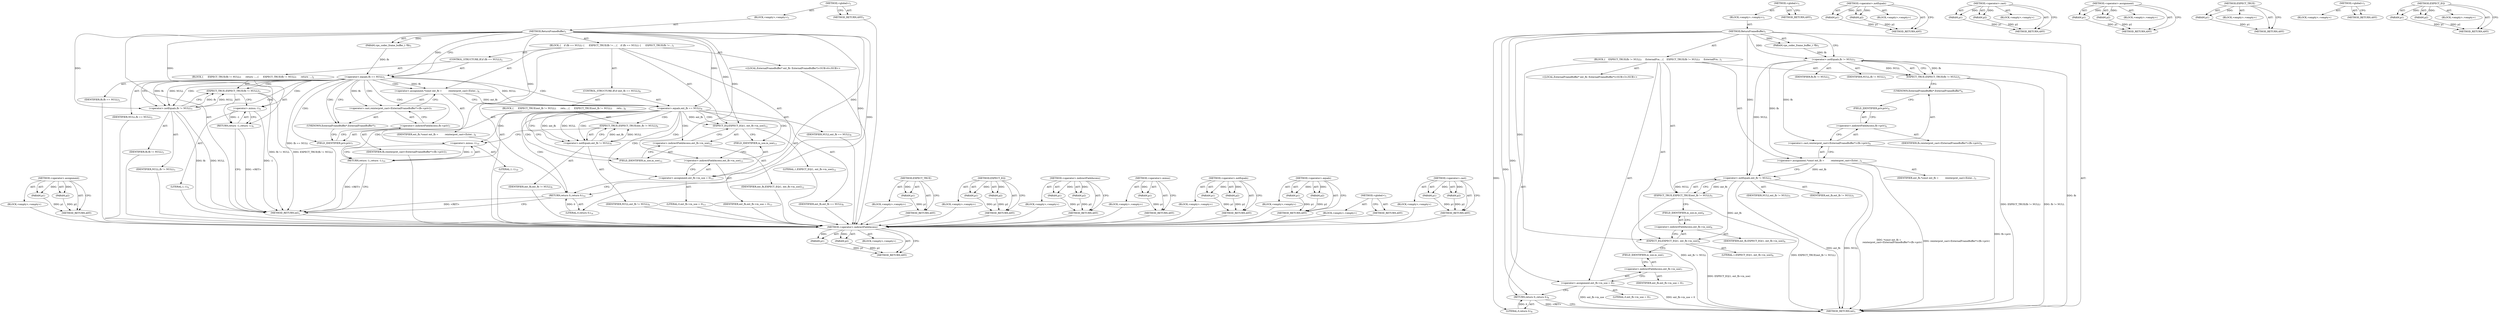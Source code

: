 digraph "&lt;operator&gt;.cast" {
vulnerable_79 [label=<(METHOD,&lt;operator&gt;.indirectFieldAccess)>];
vulnerable_80 [label=<(PARAM,p1)>];
vulnerable_81 [label=<(PARAM,p2)>];
vulnerable_82 [label=<(BLOCK,&lt;empty&gt;,&lt;empty&gt;)>];
vulnerable_83 [label=<(METHOD_RETURN,ANY)>];
vulnerable_6 [label=<(METHOD,&lt;global&gt;)<SUB>1</SUB>>];
vulnerable_7 [label=<(BLOCK,&lt;empty&gt;,&lt;empty&gt;)<SUB>1</SUB>>];
vulnerable_8 [label=<(METHOD,ReturnFrameBuffer)<SUB>1</SUB>>];
vulnerable_9 [label=<(PARAM,vpx_codec_frame_buffer_t *fb)<SUB>1</SUB>>];
vulnerable_10 [label=<(BLOCK,{
    EXPECT_TRUE(fb != NULL);
     ExternalFra...,{
    EXPECT_TRUE(fb != NULL);
     ExternalFra...)<SUB>1</SUB>>];
vulnerable_11 [label=<(EXPECT_TRUE,EXPECT_TRUE(fb != NULL))<SUB>2</SUB>>];
vulnerable_12 [label=<(&lt;operator&gt;.notEquals,fb != NULL)<SUB>2</SUB>>];
vulnerable_13 [label=<(IDENTIFIER,fb,fb != NULL)<SUB>2</SUB>>];
vulnerable_14 [label=<(IDENTIFIER,NULL,fb != NULL)<SUB>2</SUB>>];
vulnerable_15 [label="<(LOCAL,ExternalFrameBuffer* ext_fb: ExternalFrameBuffer*)<SUB>3</SUB>>"];
vulnerable_16 [label=<(&lt;operator&gt;.assignment,*const ext_fb =
         reinterpret_cast&lt;Exter...)<SUB>3</SUB>>];
vulnerable_17 [label=<(IDENTIFIER,ext_fb,*const ext_fb =
         reinterpret_cast&lt;Exter...)<SUB>3</SUB>>];
vulnerable_18 [label=<(&lt;operator&gt;.cast,reinterpret_cast&lt;ExternalFrameBuffer*&gt;(fb-&gt;priv))<SUB>4</SUB>>];
vulnerable_19 [label=<(UNKNOWN,ExternalFrameBuffer*,ExternalFrameBuffer*)<SUB>4</SUB>>];
vulnerable_20 [label=<(&lt;operator&gt;.indirectFieldAccess,fb-&gt;priv)<SUB>4</SUB>>];
vulnerable_21 [label=<(IDENTIFIER,fb,reinterpret_cast&lt;ExternalFrameBuffer*&gt;(fb-&gt;priv))<SUB>4</SUB>>];
vulnerable_22 [label=<(FIELD_IDENTIFIER,priv,priv)<SUB>4</SUB>>];
vulnerable_23 [label=<(EXPECT_TRUE,EXPECT_TRUE(ext_fb != NULL))<SUB>5</SUB>>];
vulnerable_24 [label=<(&lt;operator&gt;.notEquals,ext_fb != NULL)<SUB>5</SUB>>];
vulnerable_25 [label=<(IDENTIFIER,ext_fb,ext_fb != NULL)<SUB>5</SUB>>];
vulnerable_26 [label=<(IDENTIFIER,NULL,ext_fb != NULL)<SUB>5</SUB>>];
vulnerable_27 [label=<(EXPECT_EQ,EXPECT_EQ(1, ext_fb-&gt;in_use))<SUB>6</SUB>>];
vulnerable_28 [label=<(LITERAL,1,EXPECT_EQ(1, ext_fb-&gt;in_use))<SUB>6</SUB>>];
vulnerable_29 [label=<(&lt;operator&gt;.indirectFieldAccess,ext_fb-&gt;in_use)<SUB>6</SUB>>];
vulnerable_30 [label=<(IDENTIFIER,ext_fb,EXPECT_EQ(1, ext_fb-&gt;in_use))<SUB>6</SUB>>];
vulnerable_31 [label=<(FIELD_IDENTIFIER,in_use,in_use)<SUB>6</SUB>>];
vulnerable_32 [label=<(&lt;operator&gt;.assignment,ext_fb-&gt;in_use = 0)<SUB>7</SUB>>];
vulnerable_33 [label=<(&lt;operator&gt;.indirectFieldAccess,ext_fb-&gt;in_use)<SUB>7</SUB>>];
vulnerable_34 [label=<(IDENTIFIER,ext_fb,ext_fb-&gt;in_use = 0)<SUB>7</SUB>>];
vulnerable_35 [label=<(FIELD_IDENTIFIER,in_use,in_use)<SUB>7</SUB>>];
vulnerable_36 [label=<(LITERAL,0,ext_fb-&gt;in_use = 0)<SUB>7</SUB>>];
vulnerable_37 [label=<(RETURN,return 0;,return 0;)<SUB>8</SUB>>];
vulnerable_38 [label=<(LITERAL,0,return 0;)<SUB>8</SUB>>];
vulnerable_39 [label=<(METHOD_RETURN,int)<SUB>1</SUB>>];
vulnerable_41 [label=<(METHOD_RETURN,ANY)<SUB>1</SUB>>];
vulnerable_64 [label=<(METHOD,&lt;operator&gt;.notEquals)>];
vulnerable_65 [label=<(PARAM,p1)>];
vulnerable_66 [label=<(PARAM,p2)>];
vulnerable_67 [label=<(BLOCK,&lt;empty&gt;,&lt;empty&gt;)>];
vulnerable_68 [label=<(METHOD_RETURN,ANY)>];
vulnerable_74 [label=<(METHOD,&lt;operator&gt;.cast)>];
vulnerable_75 [label=<(PARAM,p1)>];
vulnerable_76 [label=<(PARAM,p2)>];
vulnerable_77 [label=<(BLOCK,&lt;empty&gt;,&lt;empty&gt;)>];
vulnerable_78 [label=<(METHOD_RETURN,ANY)>];
vulnerable_69 [label=<(METHOD,&lt;operator&gt;.assignment)>];
vulnerable_70 [label=<(PARAM,p1)>];
vulnerable_71 [label=<(PARAM,p2)>];
vulnerable_72 [label=<(BLOCK,&lt;empty&gt;,&lt;empty&gt;)>];
vulnerable_73 [label=<(METHOD_RETURN,ANY)>];
vulnerable_60 [label=<(METHOD,EXPECT_TRUE)>];
vulnerable_61 [label=<(PARAM,p1)>];
vulnerable_62 [label=<(BLOCK,&lt;empty&gt;,&lt;empty&gt;)>];
vulnerable_63 [label=<(METHOD_RETURN,ANY)>];
vulnerable_54 [label=<(METHOD,&lt;global&gt;)<SUB>1</SUB>>];
vulnerable_55 [label=<(BLOCK,&lt;empty&gt;,&lt;empty&gt;)>];
vulnerable_56 [label=<(METHOD_RETURN,ANY)>];
vulnerable_84 [label=<(METHOD,EXPECT_EQ)>];
vulnerable_85 [label=<(PARAM,p1)>];
vulnerable_86 [label=<(PARAM,p2)>];
vulnerable_87 [label=<(BLOCK,&lt;empty&gt;,&lt;empty&gt;)>];
vulnerable_88 [label=<(METHOD_RETURN,ANY)>];
fixed_94 [label=<(METHOD,&lt;operator&gt;.assignment)>];
fixed_95 [label=<(PARAM,p1)>];
fixed_96 [label=<(PARAM,p2)>];
fixed_97 [label=<(BLOCK,&lt;empty&gt;,&lt;empty&gt;)>];
fixed_98 [label=<(METHOD_RETURN,ANY)>];
fixed_6 [label=<(METHOD,&lt;global&gt;)<SUB>1</SUB>>];
fixed_7 [label=<(BLOCK,&lt;empty&gt;,&lt;empty&gt;)<SUB>1</SUB>>];
fixed_8 [label=<(METHOD,ReturnFrameBuffer)<SUB>1</SUB>>];
fixed_9 [label=<(PARAM,vpx_codec_frame_buffer_t *fb)<SUB>1</SUB>>];
fixed_10 [label=<(BLOCK,{
    if (fb == NULL) {
      EXPECT_TRUE(fb !=...,{
    if (fb == NULL) {
      EXPECT_TRUE(fb !=...)<SUB>1</SUB>>];
fixed_11 [label=<(CONTROL_STRUCTURE,IF,if (fb == NULL))<SUB>2</SUB>>];
fixed_12 [label=<(&lt;operator&gt;.equals,fb == NULL)<SUB>2</SUB>>];
fixed_13 [label=<(IDENTIFIER,fb,fb == NULL)<SUB>2</SUB>>];
fixed_14 [label=<(IDENTIFIER,NULL,fb == NULL)<SUB>2</SUB>>];
fixed_15 [label=<(BLOCK,{
      EXPECT_TRUE(fb != NULL);
      return -...,{
      EXPECT_TRUE(fb != NULL);
      return -...)<SUB>2</SUB>>];
fixed_16 [label=<(EXPECT_TRUE,EXPECT_TRUE(fb != NULL))<SUB>3</SUB>>];
fixed_17 [label=<(&lt;operator&gt;.notEquals,fb != NULL)<SUB>3</SUB>>];
fixed_18 [label=<(IDENTIFIER,fb,fb != NULL)<SUB>3</SUB>>];
fixed_19 [label=<(IDENTIFIER,NULL,fb != NULL)<SUB>3</SUB>>];
fixed_20 [label=<(RETURN,return -1;,return -1;)<SUB>4</SUB>>];
fixed_21 [label=<(&lt;operator&gt;.minus,-1)<SUB>4</SUB>>];
fixed_22 [label=<(LITERAL,1,-1)<SUB>4</SUB>>];
fixed_23 [label="<(LOCAL,ExternalFrameBuffer* ext_fb: ExternalFrameBuffer*)<SUB>6</SUB>>"];
fixed_24 [label=<(&lt;operator&gt;.assignment,*const ext_fb =
         reinterpret_cast&lt;Exter...)<SUB>6</SUB>>];
fixed_25 [label=<(IDENTIFIER,ext_fb,*const ext_fb =
         reinterpret_cast&lt;Exter...)<SUB>6</SUB>>];
fixed_26 [label=<(&lt;operator&gt;.cast,reinterpret_cast&lt;ExternalFrameBuffer*&gt;(fb-&gt;priv))<SUB>7</SUB>>];
fixed_27 [label=<(UNKNOWN,ExternalFrameBuffer*,ExternalFrameBuffer*)<SUB>7</SUB>>];
fixed_28 [label=<(&lt;operator&gt;.indirectFieldAccess,fb-&gt;priv)<SUB>7</SUB>>];
fixed_29 [label=<(IDENTIFIER,fb,reinterpret_cast&lt;ExternalFrameBuffer*&gt;(fb-&gt;priv))<SUB>7</SUB>>];
fixed_30 [label=<(FIELD_IDENTIFIER,priv,priv)<SUB>7</SUB>>];
fixed_31 [label=<(CONTROL_STRUCTURE,IF,if (ext_fb == NULL))<SUB>8</SUB>>];
fixed_32 [label=<(&lt;operator&gt;.equals,ext_fb == NULL)<SUB>8</SUB>>];
fixed_33 [label=<(IDENTIFIER,ext_fb,ext_fb == NULL)<SUB>8</SUB>>];
fixed_34 [label=<(IDENTIFIER,NULL,ext_fb == NULL)<SUB>8</SUB>>];
fixed_35 [label=<(BLOCK,{
      EXPECT_TRUE(ext_fb != NULL);
      retu...,{
      EXPECT_TRUE(ext_fb != NULL);
      retu...)<SUB>8</SUB>>];
fixed_36 [label=<(EXPECT_TRUE,EXPECT_TRUE(ext_fb != NULL))<SUB>9</SUB>>];
fixed_37 [label=<(&lt;operator&gt;.notEquals,ext_fb != NULL)<SUB>9</SUB>>];
fixed_38 [label=<(IDENTIFIER,ext_fb,ext_fb != NULL)<SUB>9</SUB>>];
fixed_39 [label=<(IDENTIFIER,NULL,ext_fb != NULL)<SUB>9</SUB>>];
fixed_40 [label=<(RETURN,return -1;,return -1;)<SUB>10</SUB>>];
fixed_41 [label=<(&lt;operator&gt;.minus,-1)<SUB>10</SUB>>];
fixed_42 [label=<(LITERAL,1,-1)<SUB>10</SUB>>];
fixed_43 [label=<(EXPECT_EQ,EXPECT_EQ(1, ext_fb-&gt;in_use))<SUB>12</SUB>>];
fixed_44 [label=<(LITERAL,1,EXPECT_EQ(1, ext_fb-&gt;in_use))<SUB>12</SUB>>];
fixed_45 [label=<(&lt;operator&gt;.indirectFieldAccess,ext_fb-&gt;in_use)<SUB>12</SUB>>];
fixed_46 [label=<(IDENTIFIER,ext_fb,EXPECT_EQ(1, ext_fb-&gt;in_use))<SUB>12</SUB>>];
fixed_47 [label=<(FIELD_IDENTIFIER,in_use,in_use)<SUB>12</SUB>>];
fixed_48 [label=<(&lt;operator&gt;.assignment,ext_fb-&gt;in_use = 0)<SUB>13</SUB>>];
fixed_49 [label=<(&lt;operator&gt;.indirectFieldAccess,ext_fb-&gt;in_use)<SUB>13</SUB>>];
fixed_50 [label=<(IDENTIFIER,ext_fb,ext_fb-&gt;in_use = 0)<SUB>13</SUB>>];
fixed_51 [label=<(FIELD_IDENTIFIER,in_use,in_use)<SUB>13</SUB>>];
fixed_52 [label=<(LITERAL,0,ext_fb-&gt;in_use = 0)<SUB>13</SUB>>];
fixed_53 [label=<(RETURN,return 0;,return 0;)<SUB>14</SUB>>];
fixed_54 [label=<(LITERAL,0,return 0;)<SUB>14</SUB>>];
fixed_55 [label=<(METHOD_RETURN,int)<SUB>1</SUB>>];
fixed_57 [label=<(METHOD_RETURN,ANY)<SUB>1</SUB>>];
fixed_81 [label=<(METHOD,EXPECT_TRUE)>];
fixed_82 [label=<(PARAM,p1)>];
fixed_83 [label=<(BLOCK,&lt;empty&gt;,&lt;empty&gt;)>];
fixed_84 [label=<(METHOD_RETURN,ANY)>];
fixed_109 [label=<(METHOD,EXPECT_EQ)>];
fixed_110 [label=<(PARAM,p1)>];
fixed_111 [label=<(PARAM,p2)>];
fixed_112 [label=<(BLOCK,&lt;empty&gt;,&lt;empty&gt;)>];
fixed_113 [label=<(METHOD_RETURN,ANY)>];
fixed_104 [label=<(METHOD,&lt;operator&gt;.indirectFieldAccess)>];
fixed_105 [label=<(PARAM,p1)>];
fixed_106 [label=<(PARAM,p2)>];
fixed_107 [label=<(BLOCK,&lt;empty&gt;,&lt;empty&gt;)>];
fixed_108 [label=<(METHOD_RETURN,ANY)>];
fixed_90 [label=<(METHOD,&lt;operator&gt;.minus)>];
fixed_91 [label=<(PARAM,p1)>];
fixed_92 [label=<(BLOCK,&lt;empty&gt;,&lt;empty&gt;)>];
fixed_93 [label=<(METHOD_RETURN,ANY)>];
fixed_85 [label=<(METHOD,&lt;operator&gt;.notEquals)>];
fixed_86 [label=<(PARAM,p1)>];
fixed_87 [label=<(PARAM,p2)>];
fixed_88 [label=<(BLOCK,&lt;empty&gt;,&lt;empty&gt;)>];
fixed_89 [label=<(METHOD_RETURN,ANY)>];
fixed_76 [label=<(METHOD,&lt;operator&gt;.equals)>];
fixed_77 [label=<(PARAM,p1)>];
fixed_78 [label=<(PARAM,p2)>];
fixed_79 [label=<(BLOCK,&lt;empty&gt;,&lt;empty&gt;)>];
fixed_80 [label=<(METHOD_RETURN,ANY)>];
fixed_70 [label=<(METHOD,&lt;global&gt;)<SUB>1</SUB>>];
fixed_71 [label=<(BLOCK,&lt;empty&gt;,&lt;empty&gt;)>];
fixed_72 [label=<(METHOD_RETURN,ANY)>];
fixed_99 [label=<(METHOD,&lt;operator&gt;.cast)>];
fixed_100 [label=<(PARAM,p1)>];
fixed_101 [label=<(PARAM,p2)>];
fixed_102 [label=<(BLOCK,&lt;empty&gt;,&lt;empty&gt;)>];
fixed_103 [label=<(METHOD_RETURN,ANY)>];
vulnerable_79 -> vulnerable_80  [key=0, label="AST: "];
vulnerable_79 -> vulnerable_80  [key=1, label="DDG: "];
vulnerable_79 -> vulnerable_82  [key=0, label="AST: "];
vulnerable_79 -> vulnerable_81  [key=0, label="AST: "];
vulnerable_79 -> vulnerable_81  [key=1, label="DDG: "];
vulnerable_79 -> vulnerable_83  [key=0, label="AST: "];
vulnerable_79 -> vulnerable_83  [key=1, label="CFG: "];
vulnerable_80 -> vulnerable_83  [key=0, label="DDG: p1"];
vulnerable_81 -> vulnerable_83  [key=0, label="DDG: p2"];
vulnerable_6 -> vulnerable_7  [key=0, label="AST: "];
vulnerable_6 -> vulnerable_41  [key=0, label="AST: "];
vulnerable_6 -> vulnerable_41  [key=1, label="CFG: "];
vulnerable_7 -> vulnerable_8  [key=0, label="AST: "];
vulnerable_8 -> vulnerable_9  [key=0, label="AST: "];
vulnerable_8 -> vulnerable_9  [key=1, label="DDG: "];
vulnerable_8 -> vulnerable_10  [key=0, label="AST: "];
vulnerable_8 -> vulnerable_39  [key=0, label="AST: "];
vulnerable_8 -> vulnerable_12  [key=0, label="CFG: "];
vulnerable_8 -> vulnerable_12  [key=1, label="DDG: "];
vulnerable_8 -> vulnerable_32  [key=0, label="DDG: "];
vulnerable_8 -> vulnerable_37  [key=0, label="DDG: "];
vulnerable_8 -> vulnerable_27  [key=0, label="DDG: "];
vulnerable_8 -> vulnerable_38  [key=0, label="DDG: "];
vulnerable_8 -> vulnerable_24  [key=0, label="DDG: "];
vulnerable_9 -> vulnerable_12  [key=0, label="DDG: fb"];
vulnerable_10 -> vulnerable_11  [key=0, label="AST: "];
vulnerable_10 -> vulnerable_15  [key=0, label="AST: "];
vulnerable_10 -> vulnerable_16  [key=0, label="AST: "];
vulnerable_10 -> vulnerable_23  [key=0, label="AST: "];
vulnerable_10 -> vulnerable_27  [key=0, label="AST: "];
vulnerable_10 -> vulnerable_32  [key=0, label="AST: "];
vulnerable_10 -> vulnerable_37  [key=0, label="AST: "];
vulnerable_11 -> vulnerable_12  [key=0, label="AST: "];
vulnerable_11 -> vulnerable_19  [key=0, label="CFG: "];
vulnerable_11 -> vulnerable_39  [key=0, label="DDG: fb != NULL"];
vulnerable_11 -> vulnerable_39  [key=1, label="DDG: EXPECT_TRUE(fb != NULL)"];
vulnerable_12 -> vulnerable_13  [key=0, label="AST: "];
vulnerable_12 -> vulnerable_14  [key=0, label="AST: "];
vulnerable_12 -> vulnerable_11  [key=0, label="CFG: "];
vulnerable_12 -> vulnerable_11  [key=1, label="DDG: fb"];
vulnerable_12 -> vulnerable_11  [key=2, label="DDG: NULL"];
vulnerable_12 -> vulnerable_39  [key=0, label="DDG: fb"];
vulnerable_12 -> vulnerable_16  [key=0, label="DDG: fb"];
vulnerable_12 -> vulnerable_18  [key=0, label="DDG: fb"];
vulnerable_12 -> vulnerable_24  [key=0, label="DDG: NULL"];
vulnerable_16 -> vulnerable_17  [key=0, label="AST: "];
vulnerable_16 -> vulnerable_18  [key=0, label="AST: "];
vulnerable_16 -> vulnerable_24  [key=0, label="CFG: "];
vulnerable_16 -> vulnerable_24  [key=1, label="DDG: ext_fb"];
vulnerable_16 -> vulnerable_39  [key=0, label="DDG: reinterpret_cast&lt;ExternalFrameBuffer*&gt;(fb-&gt;priv)"];
vulnerable_16 -> vulnerable_39  [key=1, label="DDG: *const ext_fb =
         reinterpret_cast&lt;ExternalFrameBuffer*&gt;(fb-&gt;priv)"];
vulnerable_18 -> vulnerable_19  [key=0, label="AST: "];
vulnerable_18 -> vulnerable_20  [key=0, label="AST: "];
vulnerable_18 -> vulnerable_16  [key=0, label="CFG: "];
vulnerable_18 -> vulnerable_39  [key=0, label="DDG: fb-&gt;priv"];
vulnerable_19 -> vulnerable_22  [key=0, label="CFG: "];
vulnerable_20 -> vulnerable_21  [key=0, label="AST: "];
vulnerable_20 -> vulnerable_22  [key=0, label="AST: "];
vulnerable_20 -> vulnerable_18  [key=0, label="CFG: "];
vulnerable_22 -> vulnerable_20  [key=0, label="CFG: "];
vulnerable_23 -> vulnerable_24  [key=0, label="AST: "];
vulnerable_23 -> vulnerable_31  [key=0, label="CFG: "];
vulnerable_23 -> vulnerable_39  [key=0, label="DDG: ext_fb != NULL"];
vulnerable_23 -> vulnerable_39  [key=1, label="DDG: EXPECT_TRUE(ext_fb != NULL)"];
vulnerable_24 -> vulnerable_25  [key=0, label="AST: "];
vulnerable_24 -> vulnerable_26  [key=0, label="AST: "];
vulnerable_24 -> vulnerable_23  [key=0, label="CFG: "];
vulnerable_24 -> vulnerable_23  [key=1, label="DDG: ext_fb"];
vulnerable_24 -> vulnerable_23  [key=2, label="DDG: NULL"];
vulnerable_24 -> vulnerable_39  [key=0, label="DDG: ext_fb"];
vulnerable_24 -> vulnerable_39  [key=1, label="DDG: NULL"];
vulnerable_24 -> vulnerable_27  [key=0, label="DDG: ext_fb"];
vulnerable_27 -> vulnerable_28  [key=0, label="AST: "];
vulnerable_27 -> vulnerable_29  [key=0, label="AST: "];
vulnerable_27 -> vulnerable_35  [key=0, label="CFG: "];
vulnerable_27 -> vulnerable_39  [key=0, label="DDG: EXPECT_EQ(1, ext_fb-&gt;in_use)"];
vulnerable_29 -> vulnerable_30  [key=0, label="AST: "];
vulnerable_29 -> vulnerable_31  [key=0, label="AST: "];
vulnerable_29 -> vulnerable_27  [key=0, label="CFG: "];
vulnerable_31 -> vulnerable_29  [key=0, label="CFG: "];
vulnerable_32 -> vulnerable_33  [key=0, label="AST: "];
vulnerable_32 -> vulnerable_36  [key=0, label="AST: "];
vulnerable_32 -> vulnerable_37  [key=0, label="CFG: "];
vulnerable_32 -> vulnerable_39  [key=0, label="DDG: ext_fb-&gt;in_use"];
vulnerable_32 -> vulnerable_39  [key=1, label="DDG: ext_fb-&gt;in_use = 0"];
vulnerable_33 -> vulnerable_34  [key=0, label="AST: "];
vulnerable_33 -> vulnerable_35  [key=0, label="AST: "];
vulnerable_33 -> vulnerable_32  [key=0, label="CFG: "];
vulnerable_35 -> vulnerable_33  [key=0, label="CFG: "];
vulnerable_37 -> vulnerable_38  [key=0, label="AST: "];
vulnerable_37 -> vulnerable_39  [key=0, label="CFG: "];
vulnerable_37 -> vulnerable_39  [key=1, label="DDG: &lt;RET&gt;"];
vulnerable_38 -> vulnerable_37  [key=0, label="DDG: 0"];
vulnerable_64 -> vulnerable_65  [key=0, label="AST: "];
vulnerable_64 -> vulnerable_65  [key=1, label="DDG: "];
vulnerable_64 -> vulnerable_67  [key=0, label="AST: "];
vulnerable_64 -> vulnerable_66  [key=0, label="AST: "];
vulnerable_64 -> vulnerable_66  [key=1, label="DDG: "];
vulnerable_64 -> vulnerable_68  [key=0, label="AST: "];
vulnerable_64 -> vulnerable_68  [key=1, label="CFG: "];
vulnerable_65 -> vulnerable_68  [key=0, label="DDG: p1"];
vulnerable_66 -> vulnerable_68  [key=0, label="DDG: p2"];
vulnerable_74 -> vulnerable_75  [key=0, label="AST: "];
vulnerable_74 -> vulnerable_75  [key=1, label="DDG: "];
vulnerable_74 -> vulnerable_77  [key=0, label="AST: "];
vulnerable_74 -> vulnerable_76  [key=0, label="AST: "];
vulnerable_74 -> vulnerable_76  [key=1, label="DDG: "];
vulnerable_74 -> vulnerable_78  [key=0, label="AST: "];
vulnerable_74 -> vulnerable_78  [key=1, label="CFG: "];
vulnerable_75 -> vulnerable_78  [key=0, label="DDG: p1"];
vulnerable_76 -> vulnerable_78  [key=0, label="DDG: p2"];
vulnerable_69 -> vulnerable_70  [key=0, label="AST: "];
vulnerable_69 -> vulnerable_70  [key=1, label="DDG: "];
vulnerable_69 -> vulnerable_72  [key=0, label="AST: "];
vulnerable_69 -> vulnerable_71  [key=0, label="AST: "];
vulnerable_69 -> vulnerable_71  [key=1, label="DDG: "];
vulnerable_69 -> vulnerable_73  [key=0, label="AST: "];
vulnerable_69 -> vulnerable_73  [key=1, label="CFG: "];
vulnerable_70 -> vulnerable_73  [key=0, label="DDG: p1"];
vulnerable_71 -> vulnerable_73  [key=0, label="DDG: p2"];
vulnerable_60 -> vulnerable_61  [key=0, label="AST: "];
vulnerable_60 -> vulnerable_61  [key=1, label="DDG: "];
vulnerable_60 -> vulnerable_62  [key=0, label="AST: "];
vulnerable_60 -> vulnerable_63  [key=0, label="AST: "];
vulnerable_60 -> vulnerable_63  [key=1, label="CFG: "];
vulnerable_61 -> vulnerable_63  [key=0, label="DDG: p1"];
vulnerable_54 -> vulnerable_55  [key=0, label="AST: "];
vulnerable_54 -> vulnerable_56  [key=0, label="AST: "];
vulnerable_54 -> vulnerable_56  [key=1, label="CFG: "];
vulnerable_84 -> vulnerable_85  [key=0, label="AST: "];
vulnerable_84 -> vulnerable_85  [key=1, label="DDG: "];
vulnerable_84 -> vulnerable_87  [key=0, label="AST: "];
vulnerable_84 -> vulnerable_86  [key=0, label="AST: "];
vulnerable_84 -> vulnerable_86  [key=1, label="DDG: "];
vulnerable_84 -> vulnerable_88  [key=0, label="AST: "];
vulnerable_84 -> vulnerable_88  [key=1, label="CFG: "];
vulnerable_85 -> vulnerable_88  [key=0, label="DDG: p1"];
vulnerable_86 -> vulnerable_88  [key=0, label="DDG: p2"];
fixed_94 -> fixed_95  [key=0, label="AST: "];
fixed_94 -> fixed_95  [key=1, label="DDG: "];
fixed_94 -> fixed_97  [key=0, label="AST: "];
fixed_94 -> fixed_96  [key=0, label="AST: "];
fixed_94 -> fixed_96  [key=1, label="DDG: "];
fixed_94 -> fixed_98  [key=0, label="AST: "];
fixed_94 -> fixed_98  [key=1, label="CFG: "];
fixed_95 -> fixed_98  [key=0, label="DDG: p1"];
fixed_96 -> fixed_98  [key=0, label="DDG: p2"];
fixed_97 -> vulnerable_79  [key=0];
fixed_98 -> vulnerable_79  [key=0];
fixed_6 -> fixed_7  [key=0, label="AST: "];
fixed_6 -> fixed_57  [key=0, label="AST: "];
fixed_6 -> fixed_57  [key=1, label="CFG: "];
fixed_7 -> fixed_8  [key=0, label="AST: "];
fixed_8 -> fixed_9  [key=0, label="AST: "];
fixed_8 -> fixed_9  [key=1, label="DDG: "];
fixed_8 -> fixed_10  [key=0, label="AST: "];
fixed_8 -> fixed_55  [key=0, label="AST: "];
fixed_8 -> fixed_12  [key=0, label="CFG: "];
fixed_8 -> fixed_12  [key=1, label="DDG: "];
fixed_8 -> fixed_48  [key=0, label="DDG: "];
fixed_8 -> fixed_53  [key=0, label="DDG: "];
fixed_8 -> fixed_43  [key=0, label="DDG: "];
fixed_8 -> fixed_54  [key=0, label="DDG: "];
fixed_8 -> fixed_32  [key=0, label="DDG: "];
fixed_8 -> fixed_17  [key=0, label="DDG: "];
fixed_8 -> fixed_21  [key=0, label="DDG: "];
fixed_8 -> fixed_37  [key=0, label="DDG: "];
fixed_8 -> fixed_41  [key=0, label="DDG: "];
fixed_9 -> fixed_12  [key=0, label="DDG: fb"];
fixed_10 -> fixed_11  [key=0, label="AST: "];
fixed_10 -> fixed_23  [key=0, label="AST: "];
fixed_10 -> fixed_24  [key=0, label="AST: "];
fixed_10 -> fixed_31  [key=0, label="AST: "];
fixed_10 -> fixed_43  [key=0, label="AST: "];
fixed_10 -> fixed_48  [key=0, label="AST: "];
fixed_10 -> fixed_53  [key=0, label="AST: "];
fixed_11 -> fixed_12  [key=0, label="AST: "];
fixed_11 -> fixed_15  [key=0, label="AST: "];
fixed_12 -> fixed_13  [key=0, label="AST: "];
fixed_12 -> fixed_14  [key=0, label="AST: "];
fixed_12 -> fixed_17  [key=0, label="CFG: "];
fixed_12 -> fixed_17  [key=1, label="DDG: fb"];
fixed_12 -> fixed_17  [key=2, label="DDG: NULL"];
fixed_12 -> fixed_17  [key=3, label="CDG: "];
fixed_12 -> fixed_27  [key=0, label="CFG: "];
fixed_12 -> fixed_27  [key=1, label="CDG: "];
fixed_12 -> fixed_55  [key=0, label="DDG: fb == NULL"];
fixed_12 -> fixed_24  [key=0, label="DDG: fb"];
fixed_12 -> fixed_24  [key=1, label="CDG: "];
fixed_12 -> fixed_26  [key=0, label="DDG: fb"];
fixed_12 -> fixed_26  [key=1, label="CDG: "];
fixed_12 -> fixed_32  [key=0, label="DDG: NULL"];
fixed_12 -> fixed_32  [key=1, label="CDG: "];
fixed_12 -> fixed_16  [key=0, label="CDG: "];
fixed_12 -> fixed_30  [key=0, label="CDG: "];
fixed_12 -> fixed_21  [key=0, label="CDG: "];
fixed_12 -> fixed_28  [key=0, label="CDG: "];
fixed_12 -> fixed_20  [key=0, label="CDG: "];
fixed_13 -> vulnerable_79  [key=0];
fixed_14 -> vulnerable_79  [key=0];
fixed_15 -> fixed_16  [key=0, label="AST: "];
fixed_15 -> fixed_20  [key=0, label="AST: "];
fixed_16 -> fixed_17  [key=0, label="AST: "];
fixed_16 -> fixed_21  [key=0, label="CFG: "];
fixed_16 -> fixed_55  [key=0, label="DDG: fb != NULL"];
fixed_16 -> fixed_55  [key=1, label="DDG: EXPECT_TRUE(fb != NULL)"];
fixed_17 -> fixed_18  [key=0, label="AST: "];
fixed_17 -> fixed_19  [key=0, label="AST: "];
fixed_17 -> fixed_16  [key=0, label="CFG: "];
fixed_17 -> fixed_16  [key=1, label="DDG: fb"];
fixed_17 -> fixed_16  [key=2, label="DDG: NULL"];
fixed_17 -> fixed_55  [key=0, label="DDG: fb"];
fixed_17 -> fixed_55  [key=1, label="DDG: NULL"];
fixed_18 -> vulnerable_79  [key=0];
fixed_19 -> vulnerable_79  [key=0];
fixed_20 -> fixed_21  [key=0, label="AST: "];
fixed_20 -> fixed_55  [key=0, label="CFG: "];
fixed_20 -> fixed_55  [key=1, label="DDG: &lt;RET&gt;"];
fixed_21 -> fixed_22  [key=0, label="AST: "];
fixed_21 -> fixed_20  [key=0, label="CFG: "];
fixed_21 -> fixed_20  [key=1, label="DDG: -1"];
fixed_21 -> fixed_55  [key=0, label="DDG: -1"];
fixed_22 -> vulnerable_79  [key=0];
fixed_23 -> vulnerable_79  [key=0];
fixed_24 -> fixed_25  [key=0, label="AST: "];
fixed_24 -> fixed_26  [key=0, label="AST: "];
fixed_24 -> fixed_32  [key=0, label="CFG: "];
fixed_24 -> fixed_32  [key=1, label="DDG: ext_fb"];
fixed_25 -> vulnerable_79  [key=0];
fixed_26 -> fixed_27  [key=0, label="AST: "];
fixed_26 -> fixed_28  [key=0, label="AST: "];
fixed_26 -> fixed_24  [key=0, label="CFG: "];
fixed_27 -> fixed_30  [key=0, label="CFG: "];
fixed_28 -> fixed_29  [key=0, label="AST: "];
fixed_28 -> fixed_30  [key=0, label="AST: "];
fixed_28 -> fixed_26  [key=0, label="CFG: "];
fixed_29 -> vulnerable_79  [key=0];
fixed_30 -> fixed_28  [key=0, label="CFG: "];
fixed_31 -> fixed_32  [key=0, label="AST: "];
fixed_31 -> fixed_35  [key=0, label="AST: "];
fixed_32 -> fixed_33  [key=0, label="AST: "];
fixed_32 -> fixed_34  [key=0, label="AST: "];
fixed_32 -> fixed_37  [key=0, label="CFG: "];
fixed_32 -> fixed_37  [key=1, label="DDG: ext_fb"];
fixed_32 -> fixed_37  [key=2, label="DDG: NULL"];
fixed_32 -> fixed_37  [key=3, label="CDG: "];
fixed_32 -> fixed_47  [key=0, label="CFG: "];
fixed_32 -> fixed_47  [key=1, label="CDG: "];
fixed_32 -> fixed_43  [key=0, label="DDG: ext_fb"];
fixed_32 -> fixed_43  [key=1, label="CDG: "];
fixed_32 -> fixed_48  [key=0, label="CDG: "];
fixed_32 -> fixed_49  [key=0, label="CDG: "];
fixed_32 -> fixed_51  [key=0, label="CDG: "];
fixed_32 -> fixed_36  [key=0, label="CDG: "];
fixed_32 -> fixed_53  [key=0, label="CDG: "];
fixed_32 -> fixed_41  [key=0, label="CDG: "];
fixed_32 -> fixed_45  [key=0, label="CDG: "];
fixed_32 -> fixed_40  [key=0, label="CDG: "];
fixed_33 -> vulnerable_79  [key=0];
fixed_34 -> vulnerable_79  [key=0];
fixed_35 -> fixed_36  [key=0, label="AST: "];
fixed_35 -> fixed_40  [key=0, label="AST: "];
fixed_36 -> fixed_37  [key=0, label="AST: "];
fixed_36 -> fixed_41  [key=0, label="CFG: "];
fixed_37 -> fixed_38  [key=0, label="AST: "];
fixed_37 -> fixed_39  [key=0, label="AST: "];
fixed_37 -> fixed_36  [key=0, label="CFG: "];
fixed_37 -> fixed_36  [key=1, label="DDG: ext_fb"];
fixed_37 -> fixed_36  [key=2, label="DDG: NULL"];
fixed_38 -> vulnerable_79  [key=0];
fixed_39 -> vulnerable_79  [key=0];
fixed_40 -> fixed_41  [key=0, label="AST: "];
fixed_40 -> fixed_55  [key=0, label="CFG: "];
fixed_40 -> fixed_55  [key=1, label="DDG: &lt;RET&gt;"];
fixed_41 -> fixed_42  [key=0, label="AST: "];
fixed_41 -> fixed_40  [key=0, label="CFG: "];
fixed_41 -> fixed_40  [key=1, label="DDG: -1"];
fixed_42 -> vulnerable_79  [key=0];
fixed_43 -> fixed_44  [key=0, label="AST: "];
fixed_43 -> fixed_45  [key=0, label="AST: "];
fixed_43 -> fixed_51  [key=0, label="CFG: "];
fixed_44 -> vulnerable_79  [key=0];
fixed_45 -> fixed_46  [key=0, label="AST: "];
fixed_45 -> fixed_47  [key=0, label="AST: "];
fixed_45 -> fixed_43  [key=0, label="CFG: "];
fixed_46 -> vulnerable_79  [key=0];
fixed_47 -> fixed_45  [key=0, label="CFG: "];
fixed_48 -> fixed_49  [key=0, label="AST: "];
fixed_48 -> fixed_52  [key=0, label="AST: "];
fixed_48 -> fixed_53  [key=0, label="CFG: "];
fixed_49 -> fixed_50  [key=0, label="AST: "];
fixed_49 -> fixed_51  [key=0, label="AST: "];
fixed_49 -> fixed_48  [key=0, label="CFG: "];
fixed_50 -> vulnerable_79  [key=0];
fixed_51 -> fixed_49  [key=0, label="CFG: "];
fixed_52 -> vulnerable_79  [key=0];
fixed_53 -> fixed_54  [key=0, label="AST: "];
fixed_53 -> fixed_55  [key=0, label="CFG: "];
fixed_53 -> fixed_55  [key=1, label="DDG: &lt;RET&gt;"];
fixed_54 -> fixed_53  [key=0, label="DDG: 0"];
fixed_55 -> vulnerable_79  [key=0];
fixed_57 -> vulnerable_79  [key=0];
fixed_81 -> fixed_82  [key=0, label="AST: "];
fixed_81 -> fixed_82  [key=1, label="DDG: "];
fixed_81 -> fixed_83  [key=0, label="AST: "];
fixed_81 -> fixed_84  [key=0, label="AST: "];
fixed_81 -> fixed_84  [key=1, label="CFG: "];
fixed_82 -> fixed_84  [key=0, label="DDG: p1"];
fixed_83 -> vulnerable_79  [key=0];
fixed_84 -> vulnerable_79  [key=0];
fixed_109 -> fixed_110  [key=0, label="AST: "];
fixed_109 -> fixed_110  [key=1, label="DDG: "];
fixed_109 -> fixed_112  [key=0, label="AST: "];
fixed_109 -> fixed_111  [key=0, label="AST: "];
fixed_109 -> fixed_111  [key=1, label="DDG: "];
fixed_109 -> fixed_113  [key=0, label="AST: "];
fixed_109 -> fixed_113  [key=1, label="CFG: "];
fixed_110 -> fixed_113  [key=0, label="DDG: p1"];
fixed_111 -> fixed_113  [key=0, label="DDG: p2"];
fixed_112 -> vulnerable_79  [key=0];
fixed_113 -> vulnerable_79  [key=0];
fixed_104 -> fixed_105  [key=0, label="AST: "];
fixed_104 -> fixed_105  [key=1, label="DDG: "];
fixed_104 -> fixed_107  [key=0, label="AST: "];
fixed_104 -> fixed_106  [key=0, label="AST: "];
fixed_104 -> fixed_106  [key=1, label="DDG: "];
fixed_104 -> fixed_108  [key=0, label="AST: "];
fixed_104 -> fixed_108  [key=1, label="CFG: "];
fixed_105 -> fixed_108  [key=0, label="DDG: p1"];
fixed_106 -> fixed_108  [key=0, label="DDG: p2"];
fixed_107 -> vulnerable_79  [key=0];
fixed_108 -> vulnerable_79  [key=0];
fixed_90 -> fixed_91  [key=0, label="AST: "];
fixed_90 -> fixed_91  [key=1, label="DDG: "];
fixed_90 -> fixed_92  [key=0, label="AST: "];
fixed_90 -> fixed_93  [key=0, label="AST: "];
fixed_90 -> fixed_93  [key=1, label="CFG: "];
fixed_91 -> fixed_93  [key=0, label="DDG: p1"];
fixed_92 -> vulnerable_79  [key=0];
fixed_93 -> vulnerable_79  [key=0];
fixed_85 -> fixed_86  [key=0, label="AST: "];
fixed_85 -> fixed_86  [key=1, label="DDG: "];
fixed_85 -> fixed_88  [key=0, label="AST: "];
fixed_85 -> fixed_87  [key=0, label="AST: "];
fixed_85 -> fixed_87  [key=1, label="DDG: "];
fixed_85 -> fixed_89  [key=0, label="AST: "];
fixed_85 -> fixed_89  [key=1, label="CFG: "];
fixed_86 -> fixed_89  [key=0, label="DDG: p1"];
fixed_87 -> fixed_89  [key=0, label="DDG: p2"];
fixed_88 -> vulnerable_79  [key=0];
fixed_89 -> vulnerable_79  [key=0];
fixed_76 -> fixed_77  [key=0, label="AST: "];
fixed_76 -> fixed_77  [key=1, label="DDG: "];
fixed_76 -> fixed_79  [key=0, label="AST: "];
fixed_76 -> fixed_78  [key=0, label="AST: "];
fixed_76 -> fixed_78  [key=1, label="DDG: "];
fixed_76 -> fixed_80  [key=0, label="AST: "];
fixed_76 -> fixed_80  [key=1, label="CFG: "];
fixed_77 -> fixed_80  [key=0, label="DDG: p1"];
fixed_78 -> fixed_80  [key=0, label="DDG: p2"];
fixed_79 -> vulnerable_79  [key=0];
fixed_80 -> vulnerable_79  [key=0];
fixed_70 -> fixed_71  [key=0, label="AST: "];
fixed_70 -> fixed_72  [key=0, label="AST: "];
fixed_70 -> fixed_72  [key=1, label="CFG: "];
fixed_71 -> vulnerable_79  [key=0];
fixed_72 -> vulnerable_79  [key=0];
fixed_99 -> fixed_100  [key=0, label="AST: "];
fixed_99 -> fixed_100  [key=1, label="DDG: "];
fixed_99 -> fixed_102  [key=0, label="AST: "];
fixed_99 -> fixed_101  [key=0, label="AST: "];
fixed_99 -> fixed_101  [key=1, label="DDG: "];
fixed_99 -> fixed_103  [key=0, label="AST: "];
fixed_99 -> fixed_103  [key=1, label="CFG: "];
fixed_100 -> fixed_103  [key=0, label="DDG: p1"];
fixed_101 -> fixed_103  [key=0, label="DDG: p2"];
fixed_102 -> vulnerable_79  [key=0];
fixed_103 -> vulnerable_79  [key=0];
}
